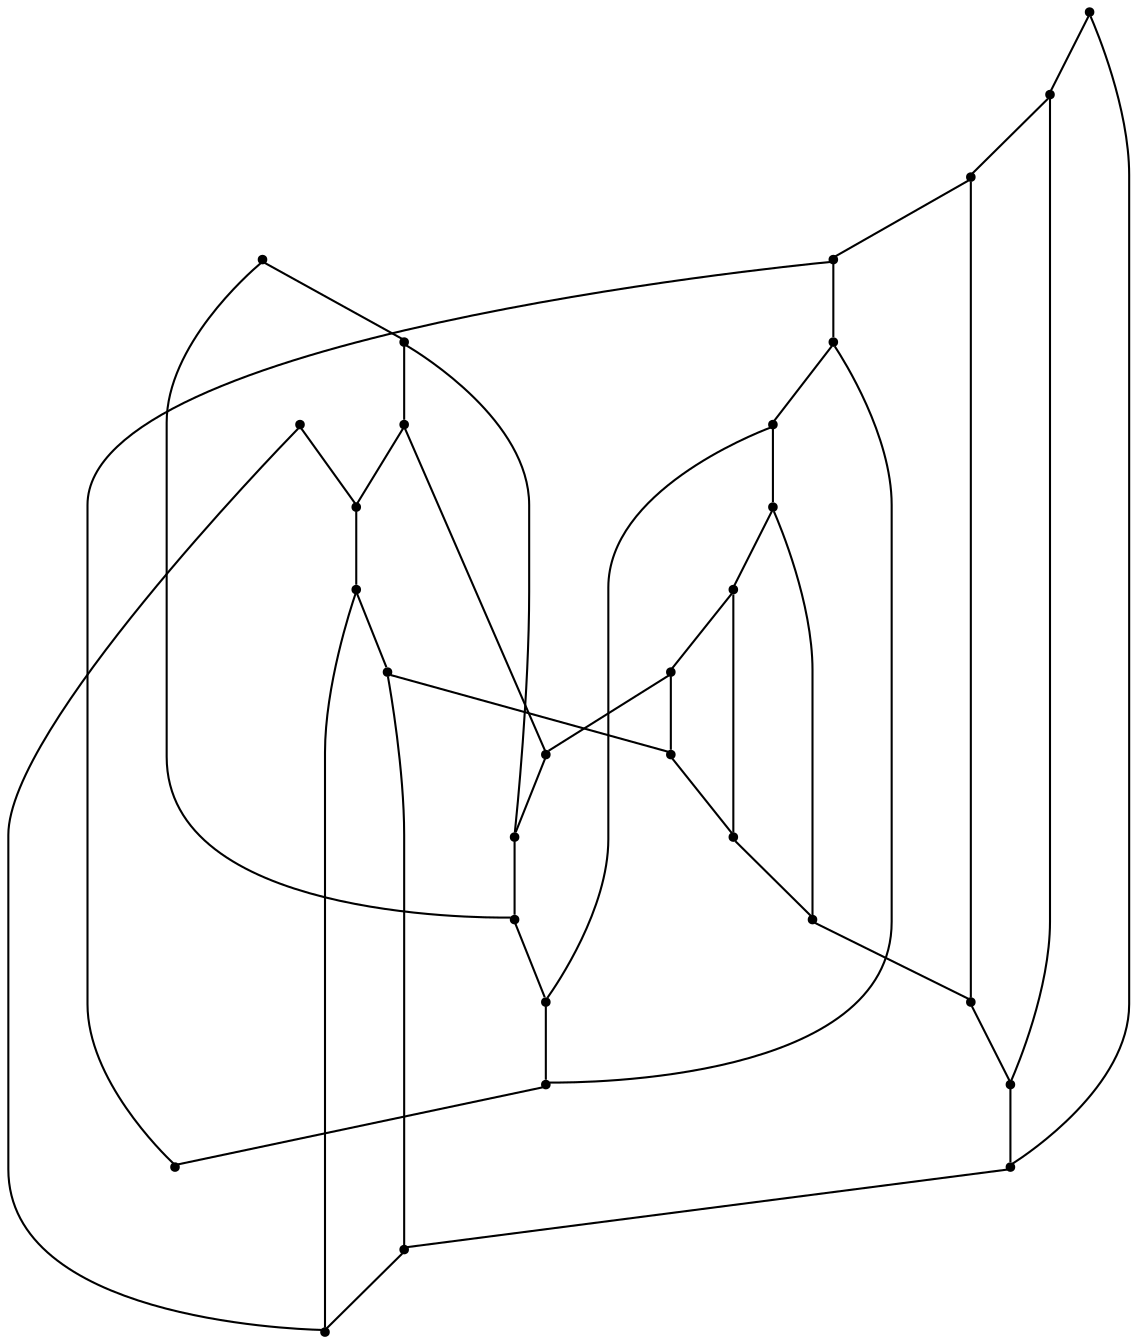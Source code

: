 graph {
  node [shape=point,comment="{\"directed\":false,\"doi\":\"10.1007/978-3-642-11805-0_8\",\"figure\":\"8 (1)\"}"]

  v0 [pos="1300.967441860465,803.8297210647117"]
  v1 [pos="1132.6547879773516,719.4865594297463"]
  v2 [pos="1279.576546336329,803.3920797821966"]
  v3 [pos="1132.4671242647391,740.7442485416293"]
  v4 [pos="1256.4343243088833,803.6421605150624"]
  v5 [pos="1176.7500659499058,803.3920797821966"]
  v6 [pos="1132.6547879773516,761.4393196059716"]
  v7 [pos="1132.592244010748,929.6254178087636"]
  v8 [pos="1132.9675078103708,970.9528489500101"]
  v9 [pos="1216.5296511627907,803.6421605150624"]
  v10 [pos="1131.8416845987008,656.6512312409369"]
  v11 [pos="1069.795508797224,803.6421605150624"]
  v12 [pos="1132.7798759105592,950.2579686898894"]
  v13 [pos="1195.2638435718625,803.3920797821966"]
  v14 [pos="1131.466388986277,635.831183411569"]
  v15 [pos="1049.1551885915355,803.4544727625988"]
  v16 [pos="1132.216948398324,684.098609295469"]
  v17 [pos="1086.7456395348836,803.4544727625988"]
  v18 [pos="1132.592244010748,847.2203818535079"]
  v19 [pos="1009.0628676392311,803.4544727625988"]
  v20 [pos="986.2959412242091,803.5170565472224"]
  v21 [pos="1132.9675078103708,866.2272807681918"]
  v22 [pos="965.4679413995077,803.3295595989802"]
  v23 [pos="1132.529700044144,887.2350799514305"]
  v24 [pos="1166.2422659940498,793.8885667234475"]
  v25 [pos="1155.9846419046091,783.6973316493176"]
  v26 [pos="1144.9764265903207,773.1934956591055"]
  v27 [pos="1098.3167505486067,813.8957885695945"]
  v28 [pos="1108.5743428252463,824.2121276115646"]
  v29 [pos="1119.5199823601301,835.0910847010754"]

  v0 -- v1 [id="-1",pos="1300.967441860465,803.8297210647117 1257.7352451768031,754.2908394507202 1197.4571135055187,724.1798980666649 1132.6547879773516,719.4865594297463"]
  v17 -- v11 [id="-2",pos="1086.7456395348836,803.4544727625988 1069.795508797224,803.6421605150624 1069.795508797224,803.6421605150624 1069.795508797224,803.6421605150624"]
  v11 -- v15 [id="-3",pos="1069.795508797224,803.6421605150624 1049.1551885915355,803.4544727625988 1049.1551885915355,803.4544727625988 1049.1551885915355,803.4544727625988"]
  v15 -- v19 [id="-4",pos="1049.1551885915355,803.4544727625988 1009.0628676392311,803.4544727625988 1009.0628676392311,803.4544727625988 1009.0628676392311,803.4544727625988"]
  v19 -- v20 [id="-5",pos="1009.0628676392311,803.4544727625988 986.2959412242091,803.5170565472224 986.2959412242091,803.5170565472224 986.2959412242091,803.5170565472224"]
  v20 -- v22 [id="-6",pos="986.2959412242091,803.5170565472224 965.4679413995077,803.3295595989802 965.4679413995077,803.3295595989802 965.4679413995077,803.3295595989802"]
  v27 -- v26 [id="-8",pos="1098.3167505486067,813.8957885695945 1144.9764265903207,773.1934956591055 1144.9764265903207,773.1934956591055 1144.9764265903207,773.1934956591055"]
  v28 -- v25 [id="-9",pos="1108.5743428252463,824.2121276115646 1155.9846419046091,783.6973316493176 1155.9846419046091,783.6973316493176 1155.9846419046091,783.6973316493176"]
  v29 -- v24 [id="-10",pos="1119.5199823601301,835.0910847010754 1166.2422659940498,793.8885667234475 1166.2422659940498,793.8885667234475 1166.2422659940498,793.8885667234475"]
  v14 -- v10 [id="-12",pos="1131.466388986277,635.831183411569 1131.8416845987008,656.6512312409369 1131.8416845987008,656.6512312409369 1131.8416845987008,656.6512312409369"]
  v10 -- v16 [id="-13",pos="1131.8416845987008,656.6512312409369 1132.216948398324,684.098609295469 1132.216948398324,684.098609295469 1132.216948398324,684.098609295469"]
  v16 -- v1 [id="-14",pos="1132.216948398324,684.098609295469 1132.6547879773516,719.4865594297463 1132.6547879773516,719.4865594297463 1132.6547879773516,719.4865594297463"]
  v1 -- v3 [id="-15",pos="1132.6547879773516,719.4865594297463 1132.4671242647391,740.7442485416293 1132.4671242647391,740.7442485416293 1132.4671242647391,740.7442485416293"]
  v3 -- v6 [id="-16",pos="1132.4671242647391,740.7442485416293 1132.6547879773516,761.4393196059716 1132.6547879773516,761.4393196059716 1132.6547879773516,761.4393196059716"]
  v8 -- v12 [id="-18",pos="1132.9675078103708,970.9528489500101 1132.7798759105592,950.2579686898894 1132.7798759105592,950.2579686898894 1132.7798759105592,950.2579686898894"]
  v12 -- v7 [id="-19",pos="1132.7798759105592,950.2579686898894 1132.592244010748,929.6254178087636 1132.592244010748,929.6254178087636 1132.592244010748,929.6254178087636"]
  v7 -- v23 [id="-20",pos="1132.592244010748,929.6254178087636 1132.529700044144,887.2350799514305 1132.529700044144,887.2350799514305 1132.529700044144,887.2350799514305"]
  v23 -- v21 [id="-21",pos="1132.529700044144,887.2350799514305 1132.9675078103708,866.2272807681918 1132.9675078103708,866.2272807681918 1132.9675078103708,866.2272807681918"]
  v21 -- v18 [id="-22",pos="1132.9675078103708,866.2272807681918 1132.592244010748,847.2203818535079 1132.592244010748,847.2203818535079 1132.592244010748,847.2203818535079"]
  v18 -- v29 [id="-23",pos="1132.592244010748,847.2203818535079 1119.5199823601301,835.0910847010754 1119.5199823601301,835.0910847010754 1119.5199823601301,835.0910847010754"]
  v29 -- v28 [id="-24",pos="1119.5199823601301,835.0910847010754 1108.5743428252463,824.2121276115646 1108.5743428252463,824.2121276115646 1108.5743428252463,824.2121276115646"]
  v28 -- v27 [id="-25",pos="1108.5743428252463,824.2121276115646 1098.3167505486067,813.8957885695945 1098.3167505486067,813.8957885695945 1098.3167505486067,813.8957885695945"]
  v27 -- v17 [id="-26",pos="1098.3167505486067,813.8957885695945 1086.7456395348836,803.4544727625988 1086.7456395348836,803.4544727625988 1086.7456395348836,803.4544727625988"]
  v6 -- v26 [id="-27",pos="1132.6547879773516,761.4393196059716 1144.9764265903207,773.1934956591055 1144.9764265903207,773.1934956591055 1144.9764265903207,773.1934956591055"]
  v26 -- v25 [id="-28",pos="1144.9764265903207,773.1934956591055 1155.9846419046091,783.6973316493176 1155.9846419046091,783.6973316493176 1155.9846419046091,783.6973316493176"]
  v25 -- v24 [id="-29",pos="1155.9846419046091,783.6973316493176 1166.2422659940498,793.8885667234475 1166.2422659940498,793.8885667234475 1166.2422659940498,793.8885667234475"]
  v24 -- v5 [id="-30",pos="1166.2422659940498,793.8885667234475 1176.7500659499058,803.3920797821966 1176.7500659499058,803.3920797821966 1176.7500659499058,803.3920797821966"]
  v5 -- v13 [id="-31",pos="1176.7500659499058,803.3920797821966 1195.2638435718625,803.3920797821966 1195.2638435718625,803.3920797821966 1195.2638435718625,803.3920797821966"]
  v13 -- v9 [id="-32",pos="1195.2638435718625,803.3920797821966 1216.5296511627907,803.6421605150624 1216.5296511627907,803.6421605150624 1216.5296511627907,803.6421605150624"]
  v9 -- v4 [id="-33",pos="1216.5296511627907,803.6421605150624 1256.4343243088833,803.6421605150624 1256.4343243088833,803.6421605150624 1256.4343243088833,803.6421605150624"]
  v4 -- v2 [id="-34",pos="1256.4343243088833,803.6421605150624 1279.576546336329,803.3920797821966 1279.576546336329,803.3920797821966 1279.576546336329,803.3920797821966"]
  v2 -- v0 [id="-35",pos="1279.576546336329,803.3920797821966 1300.967441860465,803.8297210647117 1300.967441860465,803.8297210647117 1300.967441860465,803.8297210647117"]
  v22 -- v23 [id="-37",pos="965.4679413995077,803.3295595989802 1007.7827682495117,852.4473998977196 1068.0776334540788,882.5583412817749 1132.529700044144,887.2350799514305"]
  v20 -- v21 [id="-38",pos="986.2959412242091,803.5170565472224 1024.161588801894,842.5271068179966 1076.1043848791787,865.1020446731102 1132.9675078103708,866.2272807681918"]
  v19 -- v18 [id="-39",pos="1009.0628676392311,803.4544727625988 1043.2215922156045,831.7774513891968 1086.0784614740414,847.3287586512707 1132.592244010748,847.2203818535079"]
  v16 -- v17 [id="-41",pos="1132.216948398324,684.098609295469 1105.3386946567268,716.0518926400846 1089.2850645553233,757.6461952856812 1086.7456395348836,803.4544727625988"]
  v14 -- v15 [id="-42",pos="1131.466388986277,635.831183411569 1083.655853058571,678.4382748644276 1053.5292578408885,738.7059506456776 1049.1551885915355,803.4544727625988"]
  v12 -- v13 [id="-43",pos="1132.7798759105592,950.2579686898894 1171.933957831804,911.9147155715477 1194.521555488054,859.9917988124035 1195.2638435718625,803.3920797821966"]
  v10 -- v11 [id="-44",pos="1131.8416845987008,656.6512312409369 1093.5548514432685,694.827594266949 1070.9672537870185,746.7505110260931 1069.795508797224,803.6421605150624"]
  v8 -- v9 [id="-45",pos="1132.9675078103708,970.9528489500101 1181.828884177984,928.3083598697543 1211.9512801059457,868.048825068618 1216.5296511627907,803.6421605150624"]
  v7 -- v5 [id="-46",pos="1132.592244010748,929.6254178087636 1161.2551640710165,896.1049321908658 1176.7709033345066,852.538985923998 1176.7709033345066,807.5977228291827 1176.7709033345066,806.238942367091 1176.758432716547,804.8758370093141 1176.7500659499058,803.3920797821966"]
  v6 -- v4 [id="-47",pos="1132.6547879773516,761.4393196059716 1134.9690101800961,761.4185219458375 1137.308269057163,761.3724745270697 1139.6515999727471,761.3724745270697 1182.225017175009,761.3724745270697 1223.459751714662,776.2111916235718 1256.4343243088833,803.6421605150624"]
  v2 -- v3 [id="-48",pos="1279.576546336329,803.3920797821966 1241.3314197628997,764.1734804974177 1189.388623685615,741.5987970479326 1132.4671242647391,740.7442485416293"]
}
